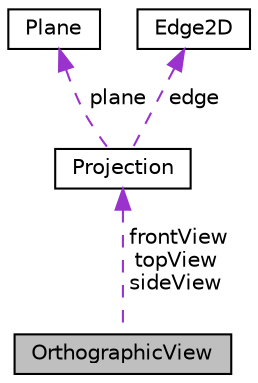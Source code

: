 digraph "OrthographicView"
{
  edge [fontname="Helvetica",fontsize="10",labelfontname="Helvetica",labelfontsize="10"];
  node [fontname="Helvetica",fontsize="10",shape=record];
  Node1 [label="OrthographicView",height=0.2,width=0.4,color="black", fillcolor="grey75", style="filled", fontcolor="black"];
  Node2 -> Node1 [dir="back",color="darkorchid3",fontsize="10",style="dashed",label=" frontView\ntopView\nsideView" ];
  Node2 [label="Projection",height=0.2,width=0.4,color="black", fillcolor="white", style="filled",URL="$class_projection.html",tooltip="Represents 2d projection of a given 3d model on a given 2d plane. "];
  Node3 -> Node2 [dir="back",color="darkorchid3",fontsize="10",style="dashed",label=" plane" ];
  Node3 [label="Plane",height=0.2,width=0.4,color="black", fillcolor="white", style="filled",URL="$class_plane.html",tooltip="Represents a auxiliary plane in 3d space. "];
  Node4 -> Node2 [dir="back",color="darkorchid3",fontsize="10",style="dashed",label=" edge" ];
  Node4 [label="Edge2D",height=0.2,width=0.4,color="black", fillcolor="white", style="filled",URL="$class_edge2_d.html",tooltip="Class for denoting a edge between two points in 2d plane. "];
}
